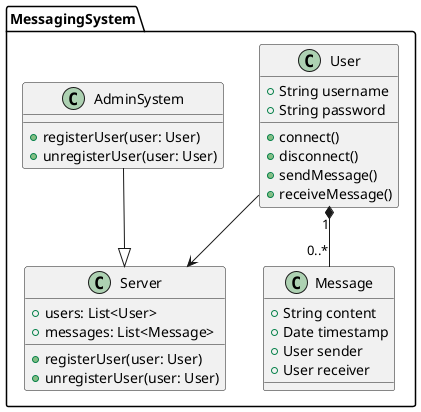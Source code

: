 @startuml
package MessagingSystem {
    class User {
        + String username
        + String password
        + connect()
        + disconnect()
        + sendMessage()
        + receiveMessage()
    }

    class Message {
        + String content
        + Date timestamp
        + User sender
        + User receiver
    }

    class Server {
        + users: List<User>
        + messages: List<Message>
        + registerUser(user: User)
        + unregisterUser(user: User)
    }

    class AdminSystem {
        + registerUser(user: User)
        + unregisterUser(user: User)
    }

    User "1" *-- "0..*" Message
    User --> Server
    AdminSystem --|> Server
}
@enduml
